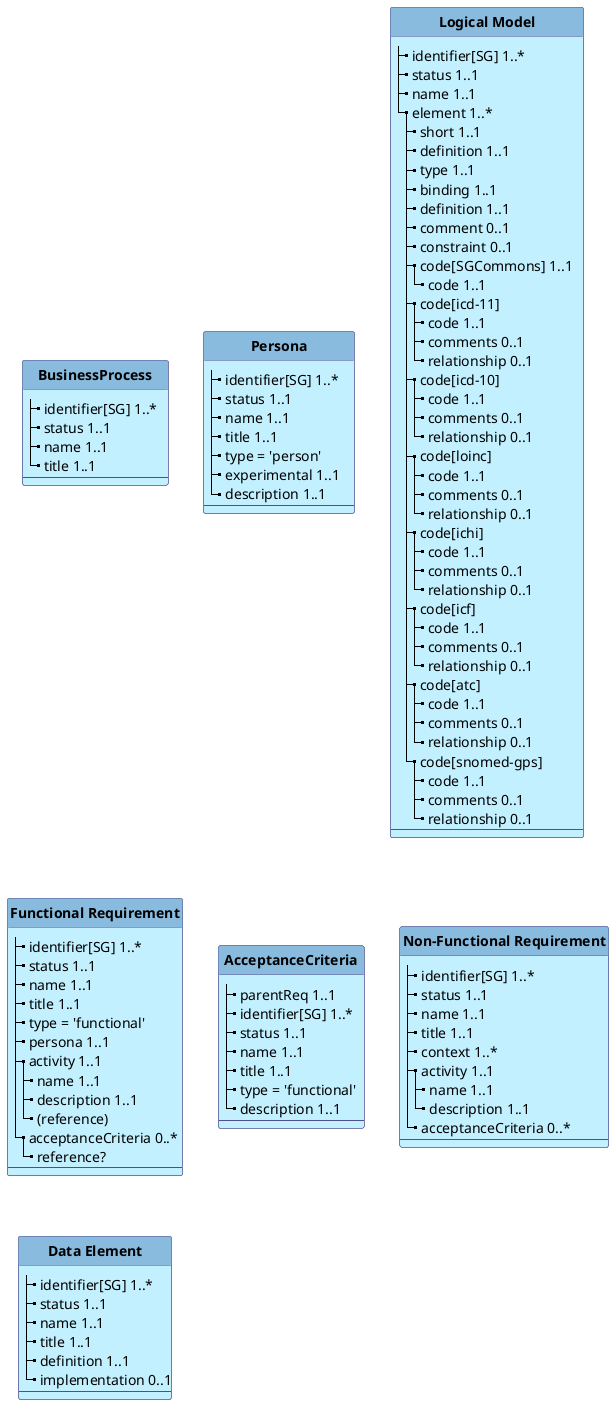 @startuml
'skinparam linetype ortho
skinparam linetype polyline
hide circle
hide stereotype

'!pragma layout smetana

skinparam class<<MD>> {
 BorderColor DarkSlateGray
 BackgroundColor WhiteSmoke
 HeaderBackgroundColor #909090
}

skinparam class<<TM>> {
 BorderColor #505090
 BackgroundColor APPLICATION
 HeaderBackgroundColor #8bd
}

class "**BusinessProcess**" as Process<<TM>> {
    |_ identifier[SG] 1..*   
    |_ status 1..1
    |_ name 1..1
    |_ title 1..1
    --
}

    class "**Persona**" as Pers<<TM>> {
        |_ identifier[SG] 1..*   
        |_ status 1..1
        |_ name 1..1
        |_ title 1..1
        |_ type = 'person'
        |_ experimental 1..1    
        |_ description 1..1
        --
    }

    class "**Logical Model**" as LM<<TM>> {
        |_ identifier[SG] 1..*   
        |_ status 1..1
        |_ name 1..1
        |_ element 1..*
          |_ short 1..1
          |_ definition 1..1
          |_ type 1..1
          |_ binding 1..1
          |_ definition 1..1
          |_ comment 0..1
          |_ constraint 0..1
          |_ code[SGCommons] 1..1   
'            |_ system 1..1
            |_ code 1..1
          |_ code[icd-11]
'            |_ system 1..1
            |_ code 1..1
            |_ comments 0..1
            |_ relationship 0..1
          |_ code[icd-10]
'            |_ system 1..1
            |_ code 1..1
            |_ comments 0..1
            |_ relationship 0..1
          |_ code[loinc]
'            |_ system 1..1
            |_ code 1..1
            |_ comments 0..1
            |_ relationship 0..1
          |_ code[ichi]
'            |_ system 1..1
            |_ code 1..1
            |_ comments 0..1
            |_ relationship 0..1
          |_ code[icf]
'            |_ system 1..1
            |_ code 1..1
            |_ comments 0..1
            |_ relationship 0..1
          |_ code[atc]
'            |_ system 1..1
            |_ code 1..1
            |_ comments 0..1
            |_ relationship 0..1
          |_ code[snomed-gps]    
'            |_ system 1..1
            |_ code 1..1
            |_ comments 0..1
            |_ relationship 0..1
        --
    }



    class "**Functional Requirement**" as FReq<<TM>> {
        |_ identifier[SG] 1..*   
        |_ status 1..1
        |_ name 1..1
        |_ title 1..1
        |_ type = 'functional'
        |_ persona 1..1
        |_ activity 1..1
          |_ name 1..1
          |_ description 1..1
          |_ (reference)
 '       |_ description 1..1
        |_ acceptanceCriteria 0..*
          |_ reference?
        --
    }


    class "**AcceptanceCriteria**" as AC<<TM>> {
        |_ parentReq 1..1
        |_ identifier[SG] 1..*   
        |_ status 1..1
        |_ name 1..1
        |_ title 1..1
        |_ type = 'functional'
        |_ description 1..1
        --
    }


    class "**Non-Functional Requirement**" as NFR<<TM>> {
        |_ identifier[SG] 1..*   
        |_ status 1..1
        |_ name 1..1
        |_ title 1..1
        |_ context 1..*
        |_ activity 1..1
          |_ name 1..1
          |_ description 1..1
        |_ acceptanceCriteria 0..*
        --
    }

'do we capture the CQL definition for a term, if available?


    class "**Data Element**" as DE<<TM>> {
        |_ identifier[SG] 1..*   
        |_ status 1..1
        |_ name 1..1
        |_ title 1..1
        |_ definition 1..1
        |_ implementation 0..1
        --
    }


@enduml